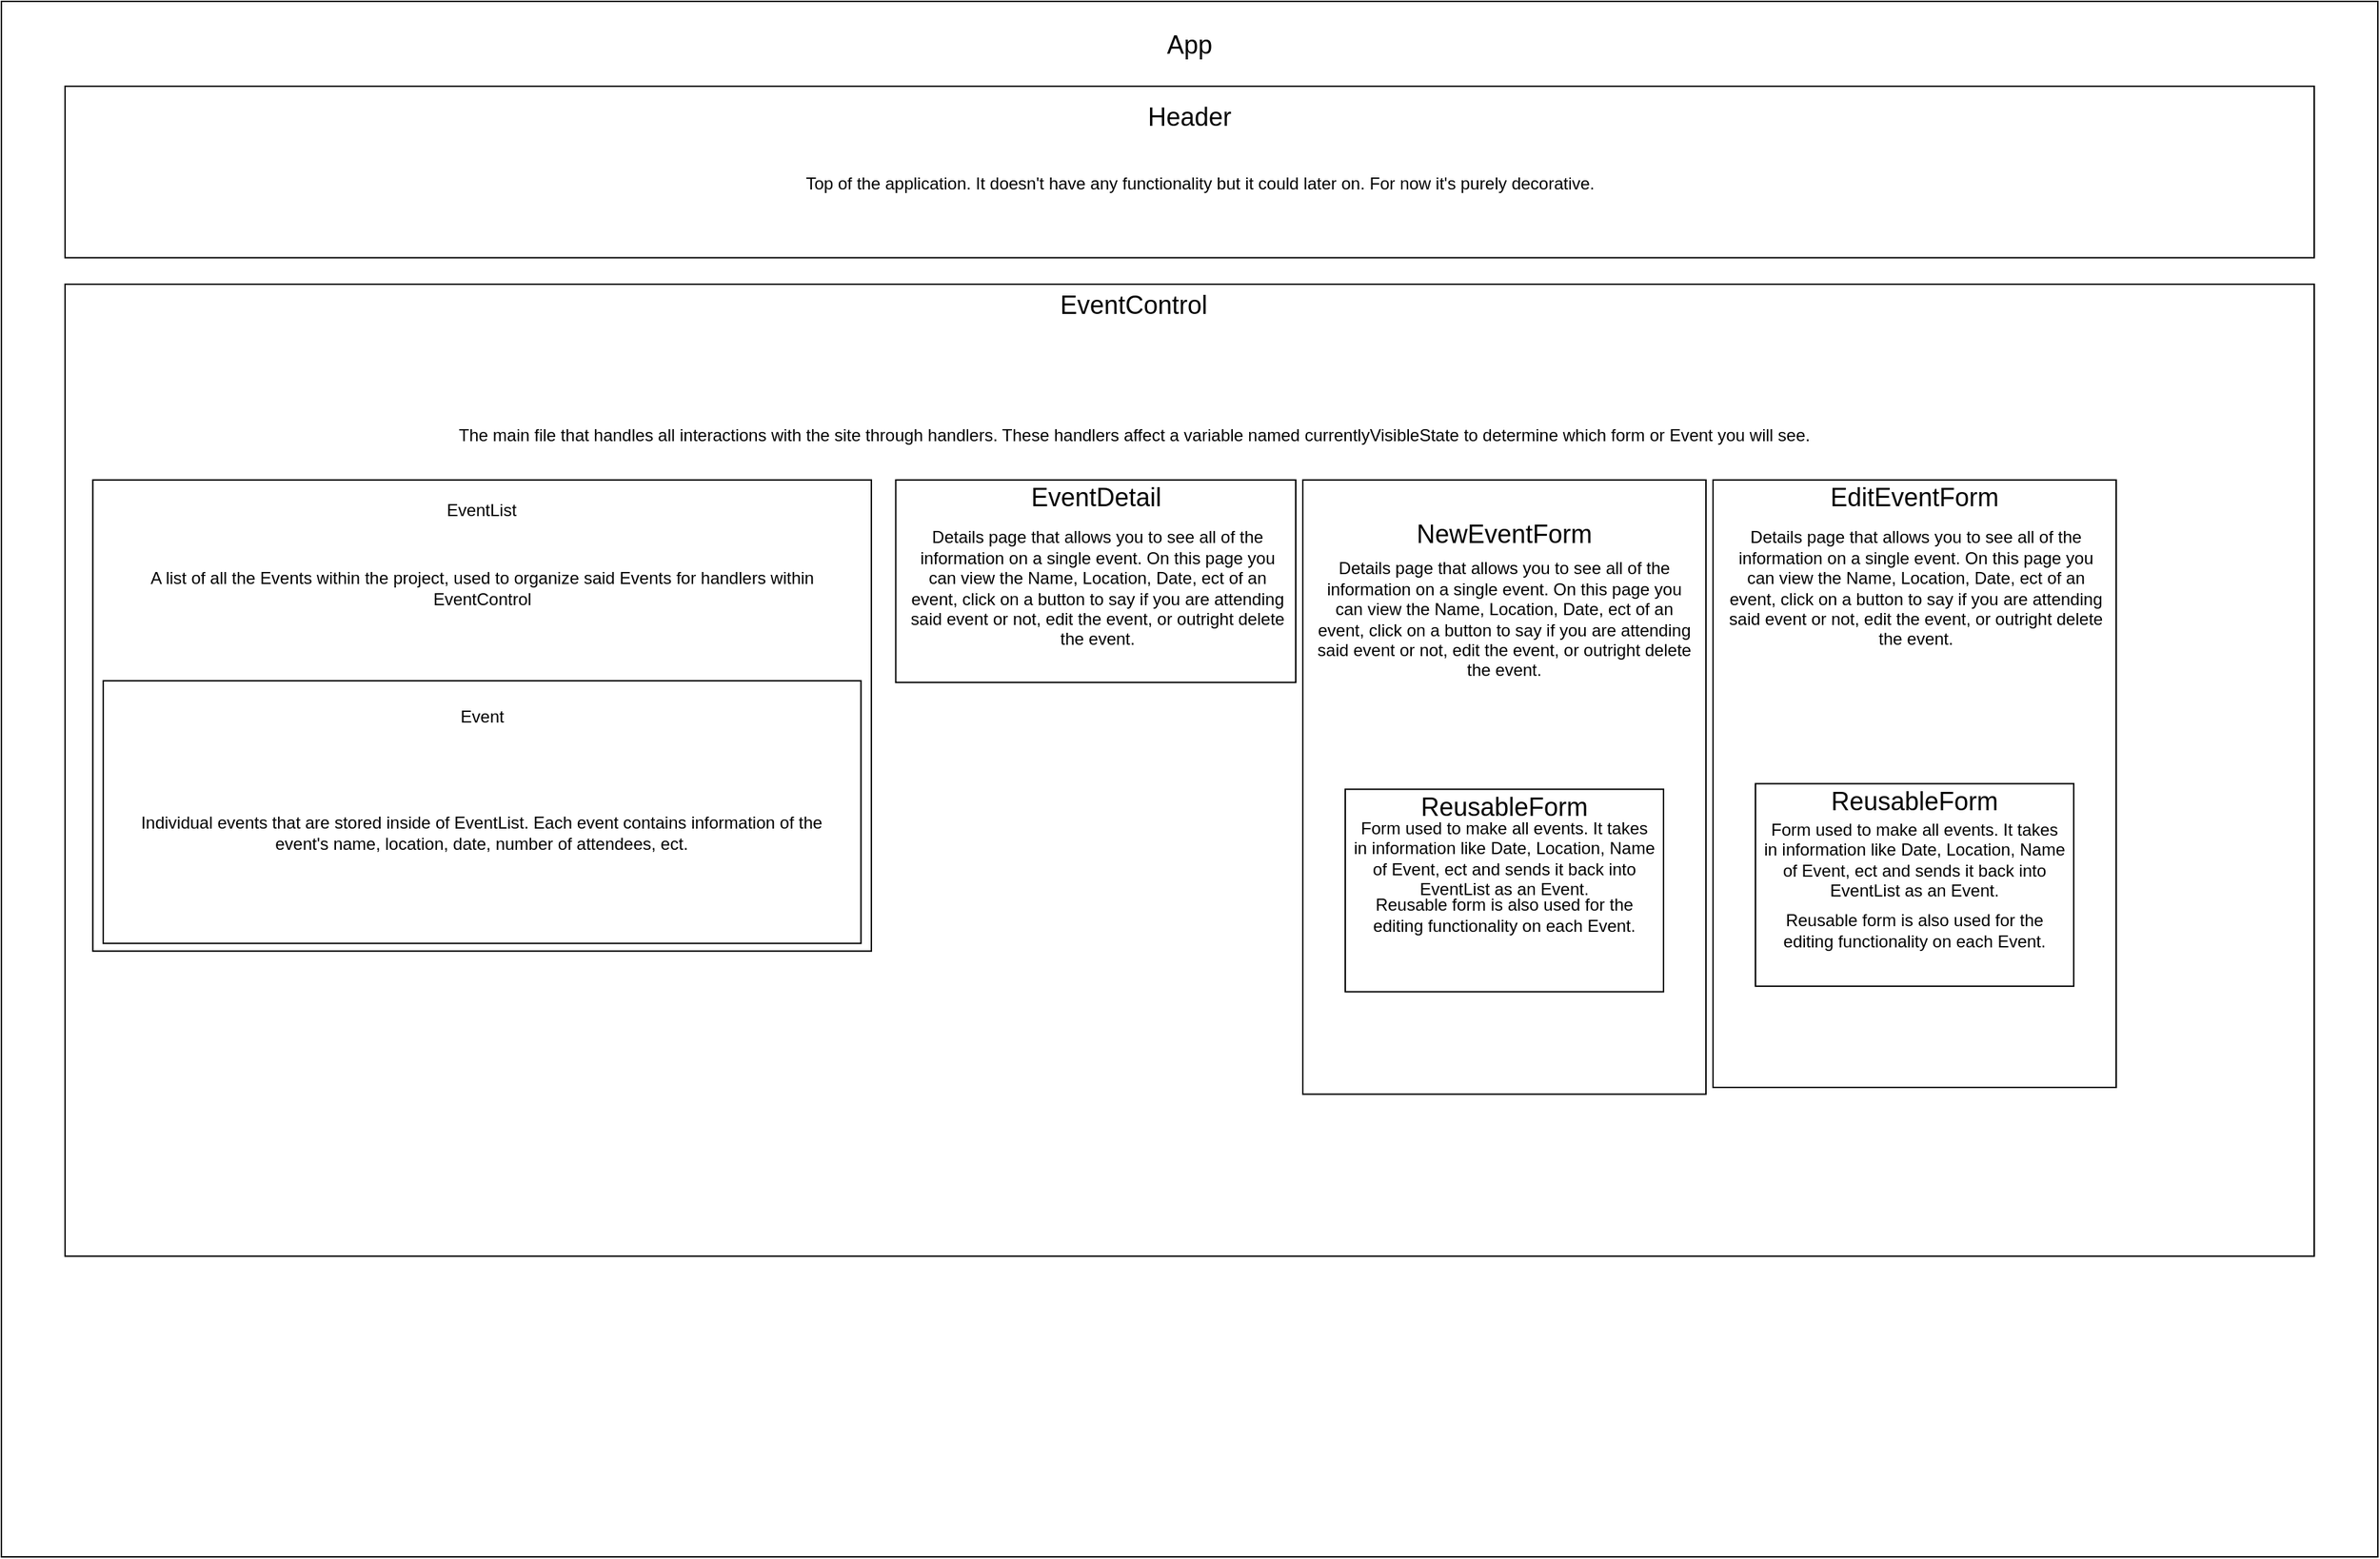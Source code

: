 <mxfile>
    <diagram id="B2mIAimVheXLZhr3V_hZ" name="Page-1">
        <mxGraphModel dx="1897" dy="2283" grid="1" gridSize="10" guides="1" tooltips="1" connect="1" arrows="1" fold="1" page="1" pageScale="1" pageWidth="850" pageHeight="1100" math="0" shadow="0">
            <root>
                <mxCell id="0"/>
                <mxCell id="1" parent="0"/>
                <mxCell id="12" value="" style="group" parent="1" vertex="1" connectable="0">
                    <mxGeometry x="10" y="-10" width="1680" height="1100" as="geometry"/>
                </mxCell>
                <mxCell id="2" value="" style="rounded=0;whiteSpace=wrap;html=1;" parent="12" vertex="1">
                    <mxGeometry width="1680" height="1100.0" as="geometry"/>
                </mxCell>
                <mxCell id="3" value="App" style="text;html=1;strokeColor=none;fillColor=none;align=center;verticalAlign=middle;whiteSpace=wrap;rounded=0;fontSize=18;" parent="12" vertex="1">
                    <mxGeometry x="730" y="15.278" width="220" height="30.556" as="geometry"/>
                </mxCell>
                <mxCell id="43" value="" style="group" vertex="1" connectable="0" parent="12">
                    <mxGeometry x="950" y="427.778" width="225" height="152.778" as="geometry"/>
                </mxCell>
                <mxCell id="8" value="" style="rounded=0;whiteSpace=wrap;html=1;fontSize=18;" parent="43" vertex="1">
                    <mxGeometry width="225" height="152.778" as="geometry"/>
                </mxCell>
                <mxCell id="15" value="ReusableForm" style="text;html=1;strokeColor=none;fillColor=none;align=center;verticalAlign=middle;whiteSpace=wrap;rounded=0;fontSize=18;" parent="43" vertex="1">
                    <mxGeometry x="75.036" y="5.456" width="74.929" height="16.369" as="geometry"/>
                </mxCell>
                <mxCell id="37" value="Form used to make all events. It takes in information like Date, Location, Name of Event, ect and sends it back into EventList as an Event." style="text;html=1;strokeColor=none;fillColor=none;align=center;verticalAlign=middle;whiteSpace=wrap;rounded=0;" parent="43" vertex="1">
                    <mxGeometry x="5.114" y="40.737" width="214.773" height="33.177" as="geometry"/>
                </mxCell>
                <mxCell id="42" value="Reusable form is also used for the editing functionality on each Event." style="text;html=1;strokeColor=none;fillColor=none;align=center;verticalAlign=middle;whiteSpace=wrap;rounded=0;" parent="43" vertex="1">
                    <mxGeometry x="5.114" y="91.667" width="214.773" height="12.222" as="geometry"/>
                </mxCell>
                <mxCell id="11" value="" style="group" parent="12" vertex="1" connectable="0">
                    <mxGeometry x="45" y="200.001" width="1590" height="687.34" as="geometry"/>
                </mxCell>
                <mxCell id="6" value="" style="rounded=0;whiteSpace=wrap;html=1;fontSize=18;" parent="11" vertex="1">
                    <mxGeometry width="1590" height="654.335" as="geometry"/>
                </mxCell>
                <mxCell id="34" value="" style="group" parent="11" vertex="1" connectable="0">
                    <mxGeometry x="19.63" y="131.776" width="550.37" height="317.189" as="geometry"/>
                </mxCell>
                <mxCell id="27" value="" style="rounded=0;whiteSpace=wrap;html=1;" parent="34" vertex="1">
                    <mxGeometry width="550.37" height="317.189" as="geometry"/>
                </mxCell>
                <mxCell id="28" value="EventList" style="text;html=1;strokeColor=none;fillColor=none;align=center;verticalAlign=middle;whiteSpace=wrap;rounded=0;" parent="34" vertex="1">
                    <mxGeometry x="205.471" y="10.4" width="139.427" height="20.799" as="geometry"/>
                </mxCell>
                <mxCell id="30" value="A list of all the Events within the project, used to organize said Events for handlers within EventControl" style="text;html=1;strokeColor=none;fillColor=none;align=center;verticalAlign=middle;whiteSpace=wrap;rounded=0;" parent="34" vertex="1">
                    <mxGeometry x="7.338" y="31.199" width="535.693" height="83.197" as="geometry"/>
                </mxCell>
                <mxCell id="29" value="" style="group" parent="34" vertex="1" connectable="0">
                    <mxGeometry x="7.338" y="135.195" width="535.693" height="176.794" as="geometry"/>
                </mxCell>
                <mxCell id="32" value="" style="group" parent="29" vertex="1" connectable="0">
                    <mxGeometry width="535.693" height="176.794" as="geometry"/>
                </mxCell>
                <mxCell id="23" value="" style="rounded=0;whiteSpace=wrap;html=1;" parent="32" vertex="1">
                    <mxGeometry width="535.693" height="176.794" as="geometry"/>
                </mxCell>
                <mxCell id="24" value="Event" style="text;html=1;strokeColor=none;fillColor=none;align=center;verticalAlign=middle;whiteSpace=wrap;rounded=0;" parent="32" vertex="1">
                    <mxGeometry x="212.81" y="9.817" width="110.074" height="29.462" as="geometry"/>
                </mxCell>
                <mxCell id="31" value="Individual events that are stored inside of EventList. Each event contains information of the event's name, location, date, number of attendees, ect." style="text;html=1;strokeColor=none;fillColor=none;align=center;verticalAlign=middle;whiteSpace=wrap;rounded=0;" parent="32" vertex="1">
                    <mxGeometry x="7.338" y="39.279" width="521.017" height="127.115" as="geometry"/>
                </mxCell>
                <mxCell id="35" value="The main file that handles all interactions with the site through handlers. These handlers affect a variable named currentlyVisibleState to determine which form or Event you will see." style="text;html=1;strokeColor=none;fillColor=none;align=center;verticalAlign=middle;whiteSpace=wrap;rounded=0;" parent="11" vertex="1">
                    <mxGeometry x="19.63" y="25.999" width="1472.222" height="150.795" as="geometry"/>
                </mxCell>
                <mxCell id="20" value="" style="group" parent="11" vertex="1" connectable="0">
                    <mxGeometry x="587.24" y="131.776" width="282.76" height="136.32" as="geometry"/>
                </mxCell>
                <mxCell id="9" value="" style="rounded=0;whiteSpace=wrap;html=1;fontSize=18;" parent="20" vertex="1">
                    <mxGeometry width="282.76" height="136.32" as="geometry"/>
                </mxCell>
                <mxCell id="19" value="EventDetail" style="text;html=1;strokeColor=none;fillColor=none;align=center;verticalAlign=middle;whiteSpace=wrap;rounded=0;fontSize=18;" parent="20" vertex="1">
                    <mxGeometry x="102.346" y="4.869" width="78.068" height="14.606" as="geometry"/>
                </mxCell>
                <mxCell id="40" value="Details page that allows you to see all of the information on a single event. On this page you can view the Name, Location, Date, ect of an event, click on a button to say if you are attending said event or not, edit the event, or outright delete the event." style="text;html=1;strokeColor=none;fillColor=none;align=center;verticalAlign=middle;whiteSpace=wrap;rounded=0;" parent="20" vertex="1">
                    <mxGeometry x="8.391" y="19.476" width="268.496" height="107.756" as="geometry"/>
                </mxCell>
                <mxCell id="50" value="" style="group" vertex="1" connectable="0" parent="11">
                    <mxGeometry x="1165" y="131.776" width="285" height="408.96" as="geometry"/>
                </mxCell>
                <mxCell id="51" value="" style="rounded=0;whiteSpace=wrap;html=1;fontSize=18;" vertex="1" parent="50">
                    <mxGeometry width="285" height="408.96" as="geometry"/>
                </mxCell>
                <mxCell id="52" value="EditEventForm" style="text;html=1;strokeColor=none;fillColor=none;align=center;verticalAlign=middle;whiteSpace=wrap;rounded=0;fontSize=18;" vertex="1" parent="50">
                    <mxGeometry x="103.157" y="4.869" width="78.686" height="14.606" as="geometry"/>
                </mxCell>
                <mxCell id="53" value="Details page that allows you to see all of the information on a single event. On this page you can view the Name, Location, Date, ect of an event, click on a button to say if you are attending said event or not, edit the event, or outright delete the event." style="text;html=1;strokeColor=none;fillColor=none;align=center;verticalAlign=middle;whiteSpace=wrap;rounded=0;" vertex="1" parent="50">
                    <mxGeometry x="8.457" y="19.476" width="270.623" height="107.756" as="geometry"/>
                </mxCell>
                <mxCell id="54" value="" style="group" vertex="1" connectable="0" parent="50">
                    <mxGeometry x="30" y="204.48" width="225" height="136.32" as="geometry"/>
                </mxCell>
                <mxCell id="55" value="&lt;span style=&quot;color: rgba(0, 0, 0, 0); font-family: monospace; font-size: 0px; text-align: start;&quot;&gt;%3CmxGraphModel%3E%3Croot%3E%3CmxCell%20id%3D%220%22%2F%3E%3CmxCell%20id%3D%221%22%20parent%3D%220%22%2F%3E%3CmxCell%20id%3D%222%22%20value%3D%22Text%22%20style%3D%22text%3Bhtml%3D1%3BstrokeColor%3Dnone%3BfillColor%3Dnone%3Balign%3Dcenter%3BverticalAlign%3Dmiddle%3BwhiteSpace%3Dwrap%3Brounded%3D0%3B%22%20vertex%3D%221%22%20parent%3D%221%22%3E%3CmxGeometry%20x%3D%22830%22%20y%3D%22-127.083%22%20width%3D%22850%22%20height%3D%22217.546%22%20as%3D%22geometry%22%2F%3E%3C%2FmxCell%3E%3C%2Froot%3E%3C%2FmxGraphModel%3E&lt;/span&gt;" style="rounded=0;whiteSpace=wrap;html=1;fontSize=18;" vertex="1" parent="54">
                    <mxGeometry width="225" height="136.32" as="geometry"/>
                </mxCell>
                <mxCell id="56" value="ReusableForm" style="text;html=1;strokeColor=none;fillColor=none;align=center;verticalAlign=middle;whiteSpace=wrap;rounded=0;fontSize=18;" vertex="1" parent="54">
                    <mxGeometry x="75.036" y="4.869" width="74.929" height="14.606" as="geometry"/>
                </mxCell>
                <mxCell id="57" value="Form used to make all events. It takes in information like Date, Location, Name of Event, ect and sends it back into EventList as an Event." style="text;html=1;strokeColor=none;fillColor=none;align=center;verticalAlign=middle;whiteSpace=wrap;rounded=0;" vertex="1" parent="54">
                    <mxGeometry x="5.114" y="36.348" width="214.773" height="29.603" as="geometry"/>
                </mxCell>
                <mxCell id="58" value="Reusable form is also used for the editing functionality on each Event." style="text;html=1;strokeColor=none;fillColor=none;align=center;verticalAlign=middle;whiteSpace=wrap;rounded=0;" vertex="1" parent="54">
                    <mxGeometry x="5.114" y="93.742" width="214.773" height="10.906" as="geometry"/>
                </mxCell>
                <mxCell id="46" value="" style="group" vertex="1" connectable="0" parent="11">
                    <mxGeometry x="875" y="131.776" width="285" height="413.504" as="geometry"/>
                </mxCell>
                <mxCell id="47" value="" style="rounded=0;whiteSpace=wrap;html=1;fontSize=18;" vertex="1" parent="46">
                    <mxGeometry width="285" height="413.504" as="geometry"/>
                </mxCell>
                <mxCell id="48" value="NewEventForm" style="text;html=1;strokeColor=none;fillColor=none;align=center;verticalAlign=middle;whiteSpace=wrap;rounded=0;fontSize=18;" vertex="1" parent="46">
                    <mxGeometry x="103.157" y="14.768" width="78.686" height="44.304" as="geometry"/>
                </mxCell>
                <mxCell id="49" value="Details page that allows you to see all of the information on a single event. On this page you can view the Name, Location, Date, ect of an event, click on a button to say if you are attending said event or not, edit the event, or outright delete the event." style="text;html=1;strokeColor=none;fillColor=none;align=center;verticalAlign=middle;whiteSpace=wrap;rounded=0;" vertex="1" parent="46">
                    <mxGeometry x="7.19" y="14.768" width="270.62" height="157.904" as="geometry"/>
                </mxCell>
                <mxCell id="59" value="&lt;span style=&quot;color: rgba(0, 0, 0, 0); font-family: monospace; font-size: 0px; text-align: start;&quot;&gt;%3CmxGraphModel%3E%3Croot%3E%3CmxCell%20id%3D%220%22%2F%3E%3CmxCell%20id%3D%221%22%20parent%3D%220%22%2F%3E%3CmxCell%20id%3D%222%22%20value%3D%22Text%22%20style%3D%22text%3Bhtml%3D1%3BstrokeColor%3Dnone%3BfillColor%3Dnone%3Balign%3Dcenter%3BverticalAlign%3Dmiddle%3BwhiteSpace%3Dwrap%3Brounded%3D0%3B%22%20vertex%3D%221%22%20parent%3D%221%22%3E%3CmxGeometry%20x%3D%22830%22%20y%3D%22-127.083%22%20width%3D%22850%22%20height%3D%22217.546%22%20as%3D%22geometry%22%2F%3E%3C%2FmxCell%3E%3C%2Froot%3E%3C%2FmxGraphModel%3E&lt;/span&gt;" style="rounded=0;whiteSpace=wrap;html=1;fontSize=18;" vertex="1" parent="46">
                    <mxGeometry x="30" y="208.22" width="225" height="136.32" as="geometry"/>
                </mxCell>
                <mxCell id="60" value="ReusableForm" style="text;html=1;strokeColor=none;fillColor=none;align=center;verticalAlign=middle;whiteSpace=wrap;rounded=0;fontSize=18;" vertex="1" parent="46">
                    <mxGeometry x="105.036" y="213.218" width="74.929" height="14.606" as="geometry"/>
                </mxCell>
                <mxCell id="61" value="8" style="group" vertex="1" connectable="0" parent="11">
                    <mxGeometry width="1590" height="687.34" as="geometry"/>
                </mxCell>
                <mxCell id="62" value="" style="rounded=0;whiteSpace=wrap;html=1;fontSize=18;" vertex="1" parent="61">
                    <mxGeometry width="1590" height="687.34" as="geometry"/>
                </mxCell>
                <mxCell id="63" value="EventControl" style="text;html=1;strokeColor=none;fillColor=none;align=center;verticalAlign=middle;whiteSpace=wrap;rounded=0;fontSize=18;" vertex="1" parent="61">
                    <mxGeometry x="422.037" y="7.533" width="667.407" height="15.066" as="geometry"/>
                </mxCell>
                <mxCell id="64" value="" style="group" vertex="1" connectable="0" parent="61">
                    <mxGeometry x="19.63" y="138.423" width="550.37" height="333.188" as="geometry"/>
                </mxCell>
                <mxCell id="65" value="" style="rounded=0;whiteSpace=wrap;html=1;" vertex="1" parent="64">
                    <mxGeometry width="550.37" height="333.188" as="geometry"/>
                </mxCell>
                <mxCell id="66" value="EventList" style="text;html=1;strokeColor=none;fillColor=none;align=center;verticalAlign=middle;whiteSpace=wrap;rounded=0;" vertex="1" parent="64">
                    <mxGeometry x="205.471" y="10.924" width="139.427" height="21.848" as="geometry"/>
                </mxCell>
                <mxCell id="67" value="A list of all the Events within the project, used to organize said Events for handlers within EventControl" style="text;html=1;strokeColor=none;fillColor=none;align=center;verticalAlign=middle;whiteSpace=wrap;rounded=0;" vertex="1" parent="64">
                    <mxGeometry x="7.338" y="32.773" width="535.693" height="87.394" as="geometry"/>
                </mxCell>
                <mxCell id="68" value="" style="group" vertex="1" connectable="0" parent="64">
                    <mxGeometry x="7.338" y="142.015" width="535.693" height="185.711" as="geometry"/>
                </mxCell>
                <mxCell id="69" value="" style="group" vertex="1" connectable="0" parent="68">
                    <mxGeometry width="535.693" height="185.711" as="geometry"/>
                </mxCell>
                <mxCell id="70" value="" style="rounded=0;whiteSpace=wrap;html=1;" vertex="1" parent="69">
                    <mxGeometry width="535.693" height="185.711" as="geometry"/>
                </mxCell>
                <mxCell id="71" value="Event" style="text;html=1;strokeColor=none;fillColor=none;align=center;verticalAlign=middle;whiteSpace=wrap;rounded=0;" vertex="1" parent="69">
                    <mxGeometry x="212.81" y="10.312" width="110.074" height="30.948" as="geometry"/>
                </mxCell>
                <mxCell id="72" value="Individual events that are stored inside of EventList. Each event contains information of the event's name, location, date, number of attendees, ect." style="text;html=1;strokeColor=none;fillColor=none;align=center;verticalAlign=middle;whiteSpace=wrap;rounded=0;" vertex="1" parent="69">
                    <mxGeometry x="7.338" y="41.261" width="521.017" height="133.526" as="geometry"/>
                </mxCell>
                <mxCell id="73" value="The main file that handles all interactions with the site through handlers. These handlers affect a variable named currentlyVisibleState to determine which form or Event you will see." style="text;html=1;strokeColor=none;fillColor=none;align=center;verticalAlign=middle;whiteSpace=wrap;rounded=0;" vertex="1" parent="61">
                    <mxGeometry x="19.63" y="27.311" width="1472.222" height="158.401" as="geometry"/>
                </mxCell>
                <mxCell id="74" value="" style="group" vertex="1" connectable="0" parent="61">
                    <mxGeometry x="587.24" y="138.423" width="282.76" height="143.196" as="geometry"/>
                </mxCell>
                <mxCell id="75" value="" style="rounded=0;whiteSpace=wrap;html=1;fontSize=18;" vertex="1" parent="74">
                    <mxGeometry width="282.76" height="143.196" as="geometry"/>
                </mxCell>
                <mxCell id="76" value="EventDetail" style="text;html=1;strokeColor=none;fillColor=none;align=center;verticalAlign=middle;whiteSpace=wrap;rounded=0;fontSize=18;" vertex="1" parent="74">
                    <mxGeometry x="102.346" y="5.114" width="78.068" height="15.342" as="geometry"/>
                </mxCell>
                <mxCell id="77" value="Details page that allows you to see all of the information on a single event. On this page you can view the Name, Location, Date, ect of an event, click on a button to say if you are attending said event or not, edit the event, or outright delete the event." style="text;html=1;strokeColor=none;fillColor=none;align=center;verticalAlign=middle;whiteSpace=wrap;rounded=0;" vertex="1" parent="74">
                    <mxGeometry x="8.391" y="20.458" width="268.496" height="113.192" as="geometry"/>
                </mxCell>
                <mxCell id="78" value="" style="group" vertex="1" connectable="0" parent="61">
                    <mxGeometry x="1165" y="138.423" width="285" height="429.587" as="geometry"/>
                </mxCell>
                <mxCell id="79" value="" style="rounded=0;whiteSpace=wrap;html=1;fontSize=18;" vertex="1" parent="78">
                    <mxGeometry width="285" height="429.587" as="geometry"/>
                </mxCell>
                <mxCell id="80" value="EditEventForm" style="text;html=1;strokeColor=none;fillColor=none;align=center;verticalAlign=middle;whiteSpace=wrap;rounded=0;fontSize=18;" vertex="1" parent="78">
                    <mxGeometry x="103.157" y="5.114" width="78.686" height="15.342" as="geometry"/>
                </mxCell>
                <mxCell id="81" value="Details page that allows you to see all of the information on a single event. On this page you can view the Name, Location, Date, ect of an event, click on a button to say if you are attending said event or not, edit the event, or outright delete the event." style="text;html=1;strokeColor=none;fillColor=none;align=center;verticalAlign=middle;whiteSpace=wrap;rounded=0;" vertex="1" parent="78">
                    <mxGeometry x="8.457" y="20.458" width="270.623" height="113.192" as="geometry"/>
                </mxCell>
                <mxCell id="82" value="" style="group" vertex="1" connectable="0" parent="78">
                    <mxGeometry x="30" y="214.794" width="225" height="143.196" as="geometry"/>
                </mxCell>
                <mxCell id="83" value="&lt;span style=&quot;color: rgba(0, 0, 0, 0); font-family: monospace; font-size: 0px; text-align: start;&quot;&gt;%3CmxGraphModel%3E%3Croot%3E%3CmxCell%20id%3D%220%22%2F%3E%3CmxCell%20id%3D%221%22%20parent%3D%220%22%2F%3E%3CmxCell%20id%3D%222%22%20value%3D%22Text%22%20style%3D%22text%3Bhtml%3D1%3BstrokeColor%3Dnone%3BfillColor%3Dnone%3Balign%3Dcenter%3BverticalAlign%3Dmiddle%3BwhiteSpace%3Dwrap%3Brounded%3D0%3B%22%20vertex%3D%221%22%20parent%3D%221%22%3E%3CmxGeometry%20x%3D%22830%22%20y%3D%22-127.083%22%20width%3D%22850%22%20height%3D%22217.546%22%20as%3D%22geometry%22%2F%3E%3C%2FmxCell%3E%3C%2Froot%3E%3C%2FmxGraphModel%3E&lt;/span&gt;" style="rounded=0;whiteSpace=wrap;html=1;fontSize=18;" vertex="1" parent="82">
                    <mxGeometry width="225" height="143.196" as="geometry"/>
                </mxCell>
                <mxCell id="84" value="ReusableForm" style="text;html=1;strokeColor=none;fillColor=none;align=center;verticalAlign=middle;whiteSpace=wrap;rounded=0;fontSize=18;" vertex="1" parent="82">
                    <mxGeometry x="75.036" y="5.114" width="74.929" height="15.342" as="geometry"/>
                </mxCell>
                <mxCell id="85" value="Form used to make all events. It takes in information like Date, Location, Name of Event, ect and sends it back into EventList as an Event." style="text;html=1;strokeColor=none;fillColor=none;align=center;verticalAlign=middle;whiteSpace=wrap;rounded=0;" vertex="1" parent="82">
                    <mxGeometry x="5.114" y="38.182" width="214.773" height="31.096" as="geometry"/>
                </mxCell>
                <mxCell id="86" value="Reusable form is also used for the editing functionality on each Event." style="text;html=1;strokeColor=none;fillColor=none;align=center;verticalAlign=middle;whiteSpace=wrap;rounded=0;" vertex="1" parent="82">
                    <mxGeometry x="5.114" y="98.47" width="214.773" height="11.456" as="geometry"/>
                </mxCell>
                <mxCell id="87" value="" style="group" vertex="1" connectable="0" parent="61">
                    <mxGeometry x="875" y="138.423" width="285" height="434.361" as="geometry"/>
                </mxCell>
                <mxCell id="88" value="" style="rounded=0;whiteSpace=wrap;html=1;fontSize=18;" vertex="1" parent="87">
                    <mxGeometry width="285" height="434.361" as="geometry"/>
                </mxCell>
                <mxCell id="89" value="NewEventForm" style="text;html=1;strokeColor=none;fillColor=none;align=center;verticalAlign=middle;whiteSpace=wrap;rounded=0;fontSize=18;" vertex="1" parent="87">
                    <mxGeometry x="103.157" y="15.513" width="78.686" height="46.539" as="geometry"/>
                </mxCell>
                <mxCell id="90" value="Details page that allows you to see all of the information on a single event. On this page you can view the Name, Location, Date, ect of an event, click on a button to say if you are attending said event or not, edit the event, or outright delete the event." style="text;html=1;strokeColor=none;fillColor=none;align=center;verticalAlign=middle;whiteSpace=wrap;rounded=0;" vertex="1" parent="87">
                    <mxGeometry x="7.19" y="15.513" width="270.62" height="165.869" as="geometry"/>
                </mxCell>
                <mxCell id="91" value="&lt;span style=&quot;color: rgba(0, 0, 0, 0); font-family: monospace; font-size: 0px; text-align: start;&quot;&gt;%3CmxGraphModel%3E%3Croot%3E%3CmxCell%20id%3D%220%22%2F%3E%3CmxCell%20id%3D%221%22%20parent%3D%220%22%2F%3E%3CmxCell%20id%3D%222%22%20value%3D%22Text%22%20style%3D%22text%3Bhtml%3D1%3BstrokeColor%3Dnone%3BfillColor%3Dnone%3Balign%3Dcenter%3BverticalAlign%3Dmiddle%3BwhiteSpace%3Dwrap%3Brounded%3D0%3B%22%20vertex%3D%221%22%20parent%3D%221%22%3E%3CmxGeometry%20x%3D%22830%22%20y%3D%22-127.083%22%20width%3D%22850%22%20height%3D%22217.546%22%20as%3D%22geometry%22%2F%3E%3C%2FmxCell%3E%3C%2Froot%3E%3C%2FmxGraphModel%3E&lt;/span&gt;" style="rounded=0;whiteSpace=wrap;html=1;fontSize=18;" vertex="1" parent="87">
                    <mxGeometry x="30" y="218.722" width="225" height="143.196" as="geometry"/>
                </mxCell>
                <mxCell id="92" value="ReusableForm" style="text;html=1;strokeColor=none;fillColor=none;align=center;verticalAlign=middle;whiteSpace=wrap;rounded=0;fontSize=18;" vertex="1" parent="87">
                    <mxGeometry x="105.036" y="223.973" width="74.929" height="15.342" as="geometry"/>
                </mxCell>
                <mxCell id="93" value="Form used to make all events. It takes in information like Date, Location, Name of Event, ect and sends it back into EventList as an Event." style="text;html=1;strokeColor=none;fillColor=none;align=center;verticalAlign=middle;whiteSpace=wrap;rounded=0;" vertex="1" parent="87">
                    <mxGeometry x="35.114" y="251.575" width="214.773" height="31.096" as="geometry"/>
                </mxCell>
                <mxCell id="94" value="Reusable form is also used for the editing functionality on each Event." style="text;html=1;strokeColor=none;fillColor=none;align=center;verticalAlign=middle;whiteSpace=wrap;rounded=0;" vertex="1" parent="87">
                    <mxGeometry x="35.114" y="301.574" width="214.773" height="11.456" as="geometry"/>
                </mxCell>
                <mxCell id="10" value="" style="group" parent="12" vertex="1" connectable="0">
                    <mxGeometry x="45" y="59.997" width="1590" height="121.26" as="geometry"/>
                </mxCell>
                <mxCell id="4" value="" style="rounded=0;whiteSpace=wrap;html=1;fontSize=18;" parent="10" vertex="1">
                    <mxGeometry width="1590" height="121.26" as="geometry"/>
                </mxCell>
                <mxCell id="5" value="Header" style="text;html=1;strokeColor=none;fillColor=none;align=center;verticalAlign=middle;whiteSpace=wrap;rounded=0;fontSize=18;" parent="10" vertex="1">
                    <mxGeometry x="704.143" y="8.661" width="181.714" height="25.984" as="geometry"/>
                </mxCell>
                <mxCell id="21" value="Top of the application. It doesn't have any functionality but it could later on. For now it's purely decorative." style="text;html=1;strokeColor=none;fillColor=none;align=center;verticalAlign=middle;whiteSpace=wrap;rounded=0;" parent="10" vertex="1">
                    <mxGeometry x="30.286" y="34.646" width="1544.571" height="69.291" as="geometry"/>
                </mxCell>
            </root>
        </mxGraphModel>
    </diagram>
</mxfile>